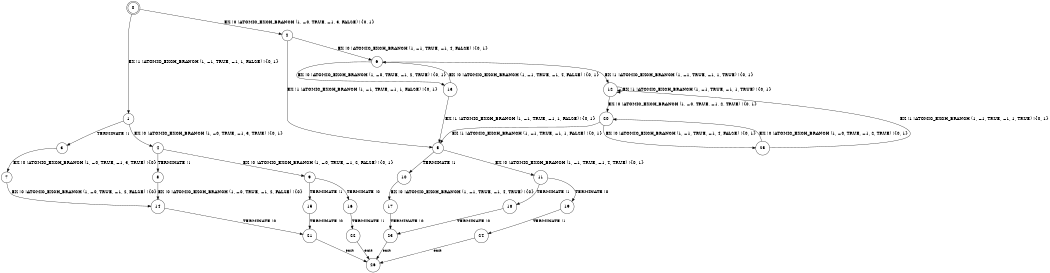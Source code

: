 digraph BCG {
size = "7, 10.5";
center = TRUE;
node [shape = circle];
0 [peripheries = 2];
0 -> 1 [label = "EX !1 !ATOMIC_EXCH_BRANCH (1, +1, TRUE, +1, 1, FALSE) !{0, 1}"];
0 -> 2 [label = "EX !0 !ATOMIC_EXCH_BRANCH (1, +0, TRUE, +1, 3, FALSE) !{0, 1}"];
1 -> 3 [label = "TERMINATE !1"];
1 -> 4 [label = "EX !0 !ATOMIC_EXCH_BRANCH (1, +0, TRUE, +1, 3, TRUE) !{0, 1}"];
2 -> 5 [label = "EX !1 !ATOMIC_EXCH_BRANCH (1, +1, TRUE, +1, 1, FALSE) !{0, 1}"];
2 -> 6 [label = "EX !0 !ATOMIC_EXCH_BRANCH (1, +1, TRUE, +1, 4, FALSE) !{0, 1}"];
3 -> 7 [label = "EX !0 !ATOMIC_EXCH_BRANCH (1, +0, TRUE, +1, 3, TRUE) !{0}"];
4 -> 8 [label = "TERMINATE !1"];
4 -> 9 [label = "EX !0 !ATOMIC_EXCH_BRANCH (1, +0, TRUE, +1, 2, FALSE) !{0, 1}"];
5 -> 10 [label = "TERMINATE !1"];
5 -> 11 [label = "EX !0 !ATOMIC_EXCH_BRANCH (1, +1, TRUE, +1, 4, TRUE) !{0, 1}"];
6 -> 12 [label = "EX !1 !ATOMIC_EXCH_BRANCH (1, +1, TRUE, +1, 1, TRUE) !{0, 1}"];
6 -> 13 [label = "EX !0 !ATOMIC_EXCH_BRANCH (1, +0, TRUE, +1, 2, TRUE) !{0, 1}"];
7 -> 14 [label = "EX !0 !ATOMIC_EXCH_BRANCH (1, +0, TRUE, +1, 2, FALSE) !{0}"];
8 -> 14 [label = "EX !0 !ATOMIC_EXCH_BRANCH (1, +0, TRUE, +1, 2, FALSE) !{0}"];
9 -> 15 [label = "TERMINATE !1"];
9 -> 16 [label = "TERMINATE !0"];
10 -> 17 [label = "EX !0 !ATOMIC_EXCH_BRANCH (1, +1, TRUE, +1, 4, TRUE) !{0}"];
11 -> 18 [label = "TERMINATE !1"];
11 -> 19 [label = "TERMINATE !0"];
12 -> 12 [label = "EX !1 !ATOMIC_EXCH_BRANCH (1, +1, TRUE, +1, 1, TRUE) !{0, 1}"];
12 -> 20 [label = "EX !0 !ATOMIC_EXCH_BRANCH (1, +0, TRUE, +1, 2, TRUE) !{0, 1}"];
13 -> 5 [label = "EX !1 !ATOMIC_EXCH_BRANCH (1, +1, TRUE, +1, 1, FALSE) !{0, 1}"];
13 -> 6 [label = "EX !0 !ATOMIC_EXCH_BRANCH (1, +1, TRUE, +1, 4, FALSE) !{0, 1}"];
14 -> 21 [label = "TERMINATE !0"];
15 -> 21 [label = "TERMINATE !0"];
16 -> 22 [label = "TERMINATE !1"];
17 -> 23 [label = "TERMINATE !0"];
18 -> 23 [label = "TERMINATE !0"];
19 -> 24 [label = "TERMINATE !1"];
20 -> 5 [label = "EX !1 !ATOMIC_EXCH_BRANCH (1, +1, TRUE, +1, 1, FALSE) !{0, 1}"];
20 -> 25 [label = "EX !0 !ATOMIC_EXCH_BRANCH (1, +1, TRUE, +1, 4, FALSE) !{0, 1}"];
21 -> 26 [label = "exit"];
22 -> 26 [label = "exit"];
23 -> 26 [label = "exit"];
24 -> 26 [label = "exit"];
25 -> 12 [label = "EX !1 !ATOMIC_EXCH_BRANCH (1, +1, TRUE, +1, 1, TRUE) !{0, 1}"];
25 -> 20 [label = "EX !0 !ATOMIC_EXCH_BRANCH (1, +0, TRUE, +1, 2, TRUE) !{0, 1}"];
}
